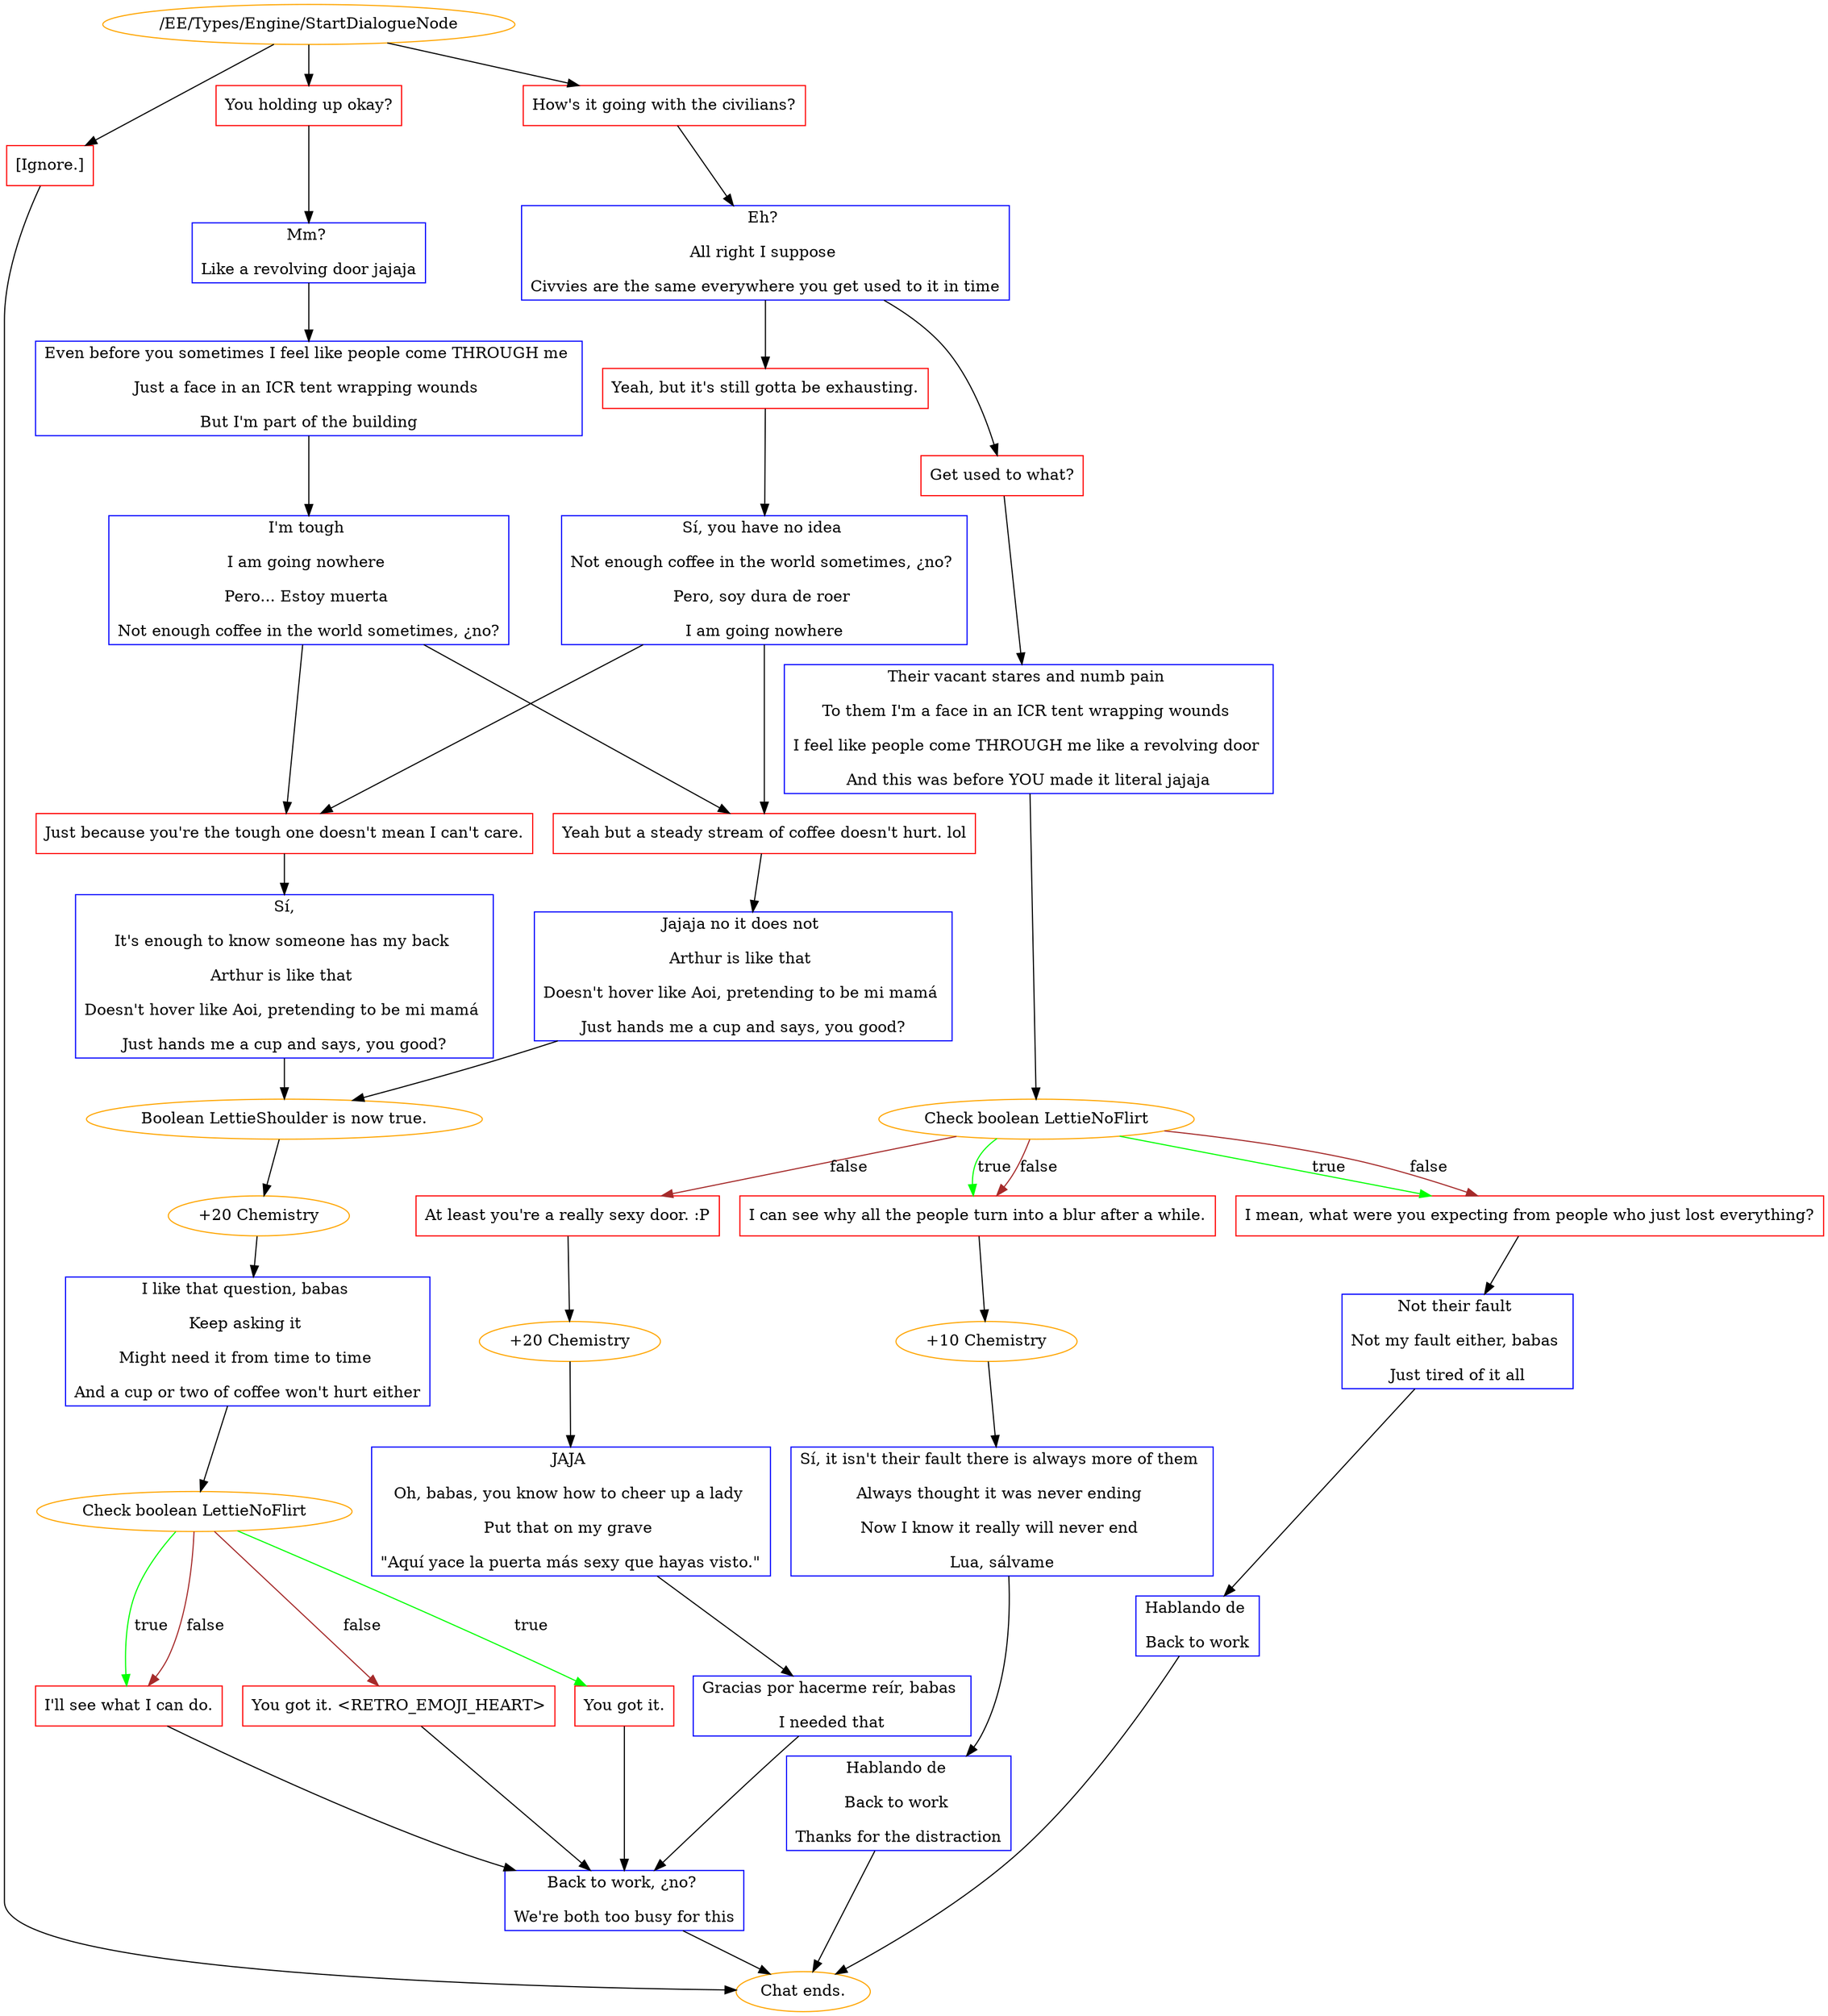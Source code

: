 digraph {
	908 [label="/EE/Types/Engine/StartDialogueNode",color=orange];
		908 -> 909;
		908 -> 910;
		908 -> 911;
	909 [label="You holding up okay?",shape=box,color=red];
		909 -> 913;
	910 [label="How's it going with the civilians?",shape=box,color=red];
		910 -> 914;
	911 [label="[Ignore.]",shape=box,color=red];
		911 -> "Chat ends.";
	913 [label="Mm? 
Like a revolving door jajaja",shape=box,color=blue];
		913 -> 915;
	914 [label="Eh? 
All right I suppose 
Civvies are the same everywhere you get used to it in time",shape=box,color=blue];
		914 -> 916;
		914 -> 917;
	"Chat ends." [color=orange];
	915 [label="Even before you sometimes I feel like people come THROUGH me 
Just a face in an ICR tent wrapping wounds 
But I'm part of the building",shape=box,color=blue];
		915 -> 918;
	916 [label="Yeah, but it's still gotta be exhausting.",shape=box,color=red];
		916 -> 919;
	917 [label="Get used to what?",shape=box,color=red];
		917 -> 920;
	918 [label="I'm tough 
I am going nowhere 
Pero... Estoy muerta 
Not enough coffee in the world sometimes, ¿no?",shape=box,color=blue];
		918 -> 921;
		918 -> 922;
	919 [label="Sí, you have no idea 
Not enough coffee in the world sometimes, ¿no? 
Pero, soy dura de roer 
I am going nowhere",shape=box,color=blue];
		919 -> 921;
		919 -> 922;
	920 [label="Their vacant stares and numb pain 
To them I'm a face in an ICR tent wrapping wounds 
I feel like people come THROUGH me like a revolving door 
And this was before YOU made it literal jajaja",shape=box,color=blue];
		920 -> 923;
	921 [label="Just because you're the tough one doesn't mean I can't care.",shape=box,color=red];
		921 -> 927;
	922 [label="Yeah but a steady stream of coffee doesn't hurt. lol",shape=box,color=red];
		922 -> 928;
	923 [label="Check boolean LettieNoFlirt",color=orange];
		923 -> 924 [label=true,color=green];
		923 -> 925 [label=true,color=green];
		923 -> 924 [label=false,color=brown];
		923 -> 925 [label=false,color=brown];
		923 -> 926 [label=false,color=brown];
	927 [label="Sí,
It's enough to know someone has my back 
Arthur is like that 
Doesn't hover like Aoi, pretending to be mi mamá 
Just hands me a cup and says, you good?",shape=box,color=blue];
		927 -> 933;
	928 [label="Jajaja no it does not 
Arthur is like that 
Doesn't hover like Aoi, pretending to be mi mamá 
Just hands me a cup and says, you good?",shape=box,color=blue];
		928 -> 933;
	924 [label="I mean, what were you expecting from people who just lost everything?",shape=box,color=red];
		924 -> 929;
	925 [label="I can see why all the people turn into a blur after a while.",shape=box,color=red];
		925 -> 937;
	926 [label="At least you're a really sexy door. :P",shape=box,color=red];
		926 -> 2464;
	933 [label="Boolean LettieShoulder is now true.",color=orange];
		933 -> 944;
	929 [label="Not their fault 
Not my fault either, babas 
Just tired of it all",shape=box,color=blue];
		929 -> 934;
	937 [label="+10 Chemistry",color=orange];
		937 -> 930;
	2464 [label="+20 Chemistry",color=orange];
		2464 -> 931;
	944 [label="+20 Chemistry",color=orange];
		944 -> 932;
	934 [label="Hablando de 
Back to work",shape=box,color=blue];
		934 -> "Chat ends.";
	930 [label="Sí, it isn't their fault there is always more of them 
Always thought it was never ending 
Now I know it really will never end 
Lua, sálvame",shape=box,color=blue];
		930 -> 935;
	931 [label="JAJA 
Oh, babas, you know how to cheer up a lady 
Put that on my grave 
\"Aquí yace la puerta más sexy que hayas visto.\"",shape=box,color=blue];
		931 -> 936;
	932 [label="I like that question, babas 
Keep asking it 
Might need it from time to time 
And a cup or two of coffee won't hurt either",shape=box,color=blue];
		932 -> 940;
	"Chat ends." [color=orange];
	935 [label="Hablando de 
Back to work 
Thanks for the distraction",shape=box,color=blue];
		935 -> "Chat ends.";
	936 [label="Gracias por hacerme reír, babas 
I needed that",shape=box,color=blue];
		936 -> 945;
	940 [label="Check boolean LettieNoFlirt",color=orange];
		940 -> 941 [label=true,color=green];
		940 -> 943 [label=true,color=green];
		940 -> 942 [label=false,color=brown];
		940 -> 943 [label=false,color=brown];
	"Chat ends." [color=orange];
	945 [label="Back to work, ¿no? 
We're both too busy for this",shape=box,color=blue];
		945 -> "Chat ends.";
	941 [label="You got it.",shape=box,color=red];
		941 -> 945;
	943 [label="I'll see what I can do.",shape=box,color=red];
		943 -> 945;
	942 [label="You got it. <RETRO_EMOJI_HEART>",shape=box,color=red];
		942 -> 945;
	"Chat ends." [color=orange];
}